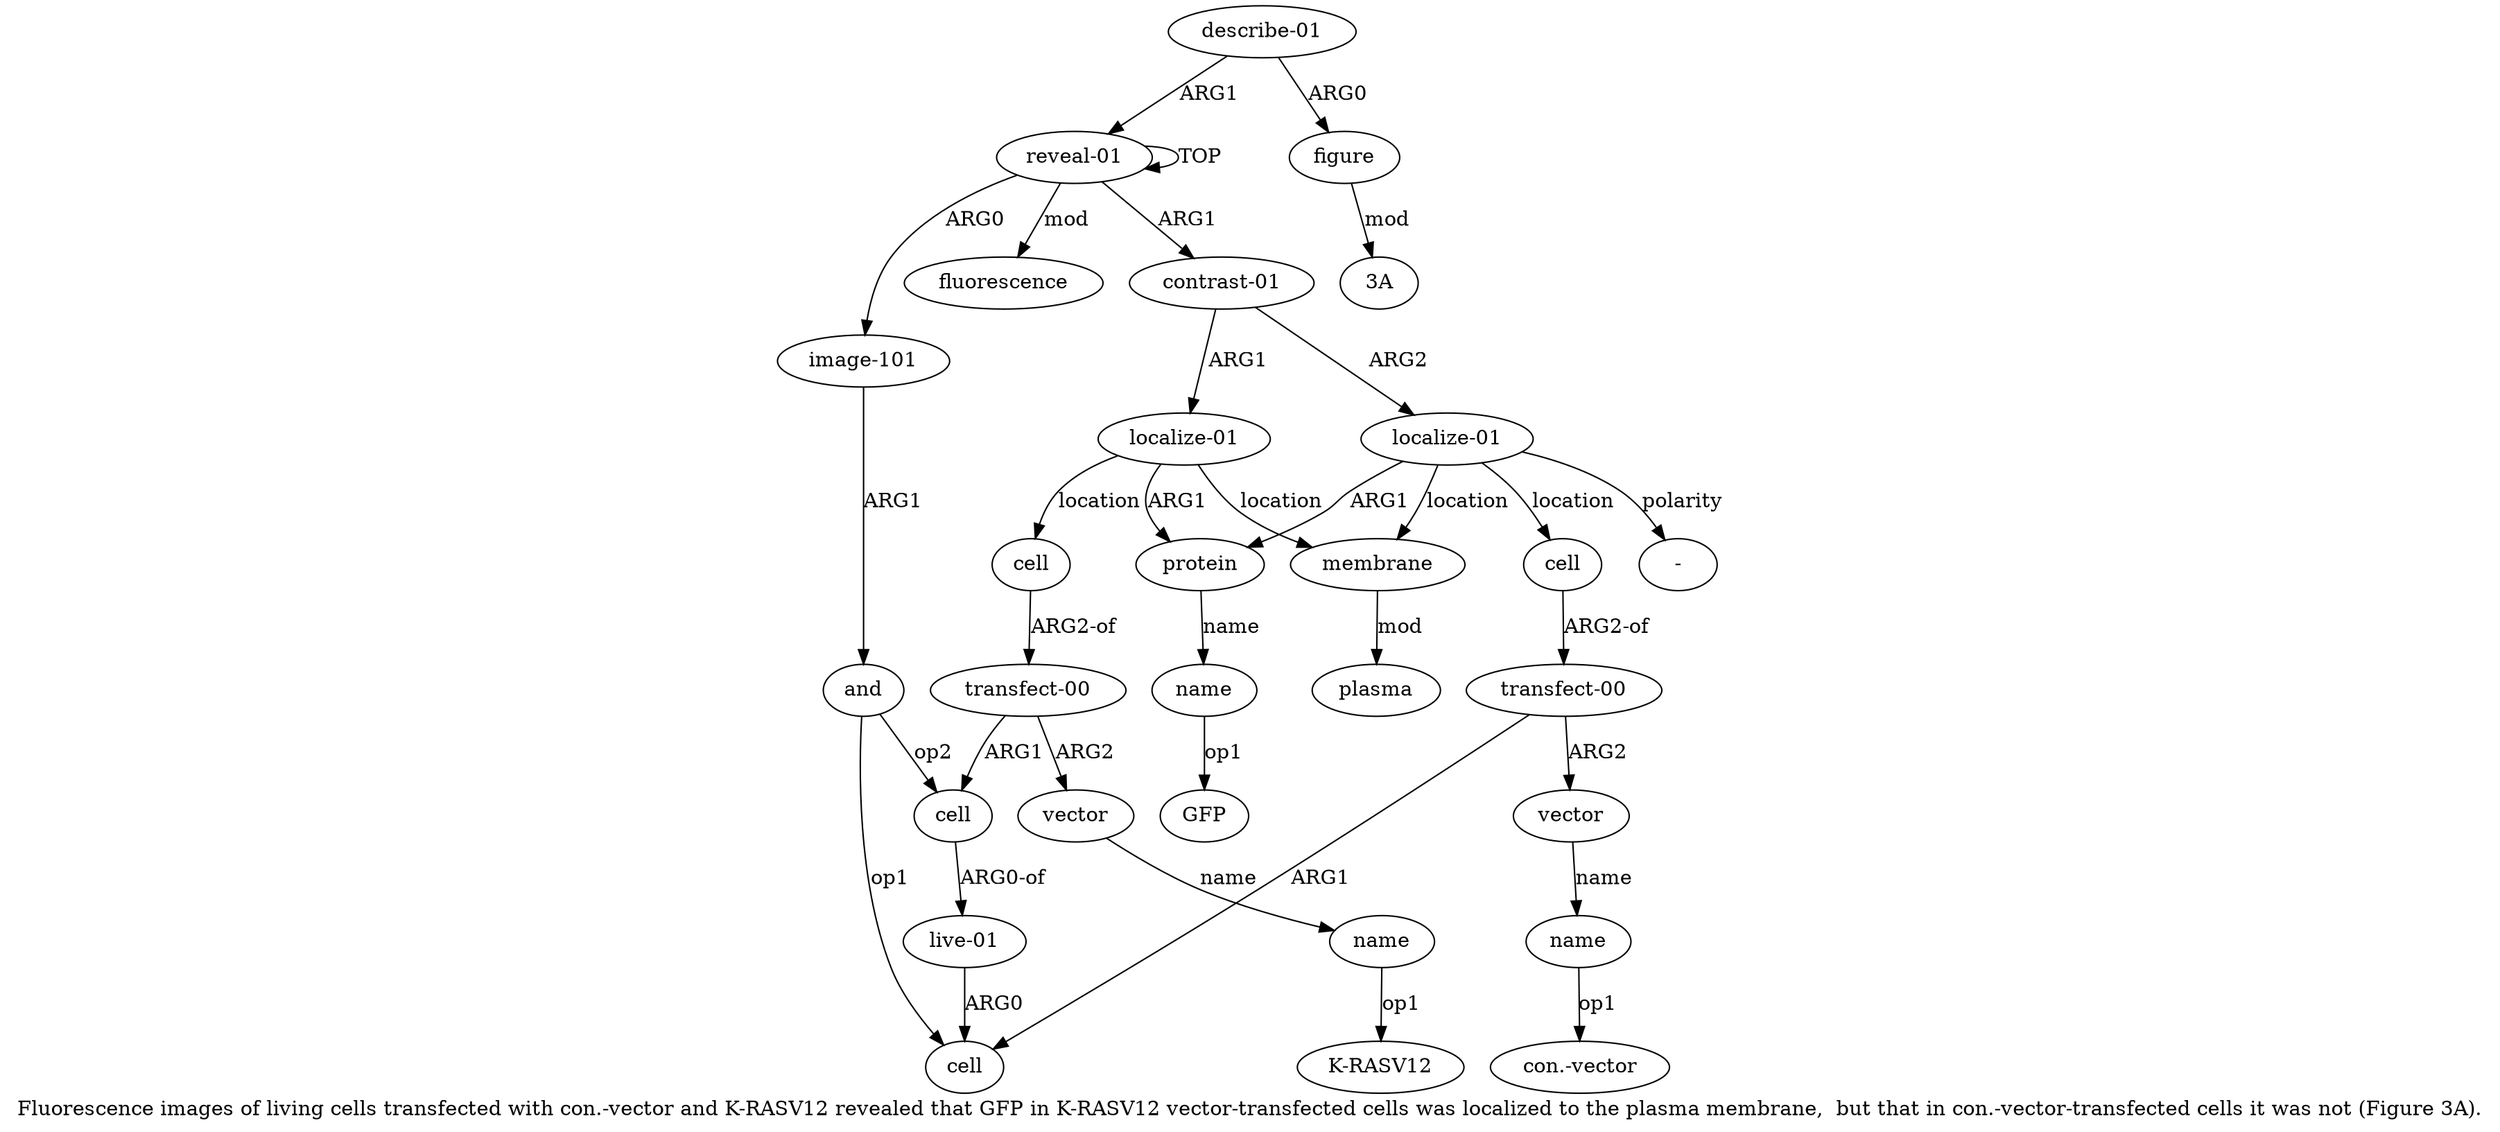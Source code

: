 digraph  {
	graph [label="Fluorescence images of living cells transfected with con.-vector and K-RASV12 revealed that GFP in K-RASV12 vector-transfected cells \
was localized to the plasma membrane,  but that in con.-vector-transfected cells it was not (Figure 3A)."];
	node [label="\N"];
	a20	 [color=black,
		gold_ind=20,
		gold_label=cell,
		label=cell,
		test_ind=20,
		test_label=cell];
	a5	 [color=black,
		gold_ind=5,
		gold_label="transfect-00",
		label="transfect-00",
		test_ind=5,
		test_label="transfect-00"];
	a20 -> a5 [key=0,
	color=black,
	gold_label="ARG2-of",
	label="ARG2-of",
	test_label="ARG2-of"];
a21 [color=black,
	gold_ind=21,
	gold_label=fluorescence,
	label=fluorescence,
	test_ind=21,
	test_label=fluorescence];
a22 [color=black,
	gold_ind=22,
	gold_label="describe-01",
	label="describe-01",
	test_ind=22,
	test_label="describe-01"];
a23 [color=black,
	gold_ind=23,
	gold_label=figure,
	label=figure,
	test_ind=23,
	test_label=figure];
a22 -> a23 [key=0,
color=black,
gold_label=ARG0,
label=ARG0,
test_label=ARG0];
a0 [color=black,
gold_ind=0,
gold_label="reveal-01",
label="reveal-01",
test_ind=0,
test_label="reveal-01"];
a22 -> a0 [key=0,
color=black,
gold_label=ARG1,
label=ARG1,
test_label=ARG1];
"a23 3A" [color=black,
gold_ind=-1,
gold_label="3A",
label="3A",
test_ind=-1,
test_label="3A"];
a23 -> "a23 3A" [key=0,
color=black,
gold_label=mod,
label=mod,
test_label=mod];
"a15 GFP" [color=black,
gold_ind=-1,
gold_label=GFP,
label=GFP,
test_ind=-1,
test_label=GFP];
"a7 con.-vector" [color=black,
gold_ind=-1,
gold_label="con.-vector",
label="con.-vector",
test_ind=-1,
test_label="con.-vector"];
"a11 K-RASV12" [color=black,
gold_ind=-1,
gold_label="K-RASV12",
label="K-RASV12",
test_ind=-1,
test_label="K-RASV12"];
a15 [color=black,
gold_ind=15,
gold_label=name,
label=name,
test_ind=15,
test_label=name];
a15 -> "a15 GFP" [key=0,
color=black,
gold_label=op1,
label=op1,
test_label=op1];
a14 [color=black,
gold_ind=14,
gold_label=protein,
label=protein,
test_ind=14,
test_label=protein];
a14 -> a15 [key=0,
color=black,
gold_label=name,
label=name,
test_label=name];
a17 [color=black,
gold_ind=17,
gold_label=plasma,
label=plasma,
test_ind=17,
test_label=plasma];
a16 [color=black,
gold_ind=16,
gold_label=membrane,
label=membrane,
test_ind=16,
test_label=membrane];
a16 -> a17 [key=0,
color=black,
gold_label=mod,
label=mod,
test_label=mod];
a11 [color=black,
gold_ind=11,
gold_label=name,
label=name,
test_ind=11,
test_label=name];
a11 -> "a11 K-RASV12" [key=0,
color=black,
gold_label=op1,
label=op1,
test_label=op1];
a10 [color=black,
gold_ind=10,
gold_label=vector,
label=vector,
test_ind=10,
test_label=vector];
a10 -> a11 [key=0,
color=black,
gold_label=name,
label=name,
test_label=name];
a13 [color=black,
gold_ind=13,
gold_label="localize-01",
label="localize-01",
test_ind=13,
test_label="localize-01"];
a13 -> a14 [key=0,
color=black,
gold_label=ARG1,
label=ARG1,
test_label=ARG1];
a13 -> a16 [key=0,
color=black,
gold_label=location,
label=location,
test_label=location];
a18 [color=black,
gold_ind=18,
gold_label=cell,
label=cell,
test_ind=18,
test_label=cell];
a13 -> a18 [key=0,
color=black,
gold_label=location,
label=location,
test_label=location];
a12 [color=black,
gold_ind=12,
gold_label="contrast-01",
label="contrast-01",
test_ind=12,
test_label="contrast-01"];
a12 -> a13 [key=0,
color=black,
gold_label=ARG1,
label=ARG1,
test_label=ARG1];
a19 [color=black,
gold_ind=19,
gold_label="localize-01",
label="localize-01",
test_ind=19,
test_label="localize-01"];
a12 -> a19 [key=0,
color=black,
gold_label=ARG2,
label=ARG2,
test_label=ARG2];
a19 -> a20 [key=0,
color=black,
gold_label=location,
label=location,
test_label=location];
a19 -> a14 [key=0,
color=black,
gold_label=ARG1,
label=ARG1,
test_label=ARG1];
a19 -> a16 [key=0,
color=black,
gold_label=location,
label=location,
test_label=location];
"a19 -" [color=black,
gold_ind=-1,
gold_label="-",
label="-",
test_ind=-1,
test_label="-"];
a19 -> "a19 -" [key=0,
color=black,
gold_label=polarity,
label=polarity,
test_label=polarity];
a9 [color=black,
gold_ind=9,
gold_label="transfect-00",
label="transfect-00",
test_ind=9,
test_label="transfect-00"];
a18 -> a9 [key=0,
color=black,
gold_label="ARG2-of",
label="ARG2-of",
test_label="ARG2-of"];
a1 [color=black,
gold_ind=1,
gold_label="image-101",
label="image-101",
test_ind=1,
test_label="image-101"];
a2 [color=black,
gold_ind=2,
gold_label=and,
label=and,
test_ind=2,
test_label=and];
a1 -> a2 [key=0,
color=black,
gold_label=ARG1,
label=ARG1,
test_label=ARG1];
a0 -> a21 [key=0,
color=black,
gold_label=mod,
label=mod,
test_label=mod];
a0 -> a12 [key=0,
color=black,
gold_label=ARG1,
label=ARG1,
test_label=ARG1];
a0 -> a1 [key=0,
color=black,
gold_label=ARG0,
label=ARG0,
test_label=ARG0];
a0 -> a0 [key=0,
color=black,
gold_label=TOP,
label=TOP,
test_label=TOP];
a3 [color=black,
gold_ind=3,
gold_label=cell,
label=cell,
test_ind=3,
test_label=cell];
a2 -> a3 [key=0,
color=black,
gold_label=op1,
label=op1,
test_label=op1];
a8 [color=black,
gold_ind=8,
gold_label=cell,
label=cell,
test_ind=8,
test_label=cell];
a2 -> a8 [key=0,
color=black,
gold_label=op2,
label=op2,
test_label=op2];
a5 -> a3 [key=0,
color=black,
gold_label=ARG1,
label=ARG1,
test_label=ARG1];
a6 [color=black,
gold_ind=6,
gold_label=vector,
label=vector,
test_ind=6,
test_label=vector];
a5 -> a6 [key=0,
color=black,
gold_label=ARG2,
label=ARG2,
test_label=ARG2];
a4 [color=black,
gold_ind=4,
gold_label="live-01",
label="live-01",
test_ind=4,
test_label="live-01"];
a4 -> a3 [key=0,
color=black,
gold_label=ARG0,
label=ARG0,
test_label=ARG0];
a7 [color=black,
gold_ind=7,
gold_label=name,
label=name,
test_ind=7,
test_label=name];
a7 -> "a7 con.-vector" [key=0,
color=black,
gold_label=op1,
label=op1,
test_label=op1];
a6 -> a7 [key=0,
color=black,
gold_label=name,
label=name,
test_label=name];
a9 -> a10 [key=0,
color=black,
gold_label=ARG2,
label=ARG2,
test_label=ARG2];
a9 -> a8 [key=0,
color=black,
gold_label=ARG1,
label=ARG1,
test_label=ARG1];
a8 -> a4 [key=0,
color=black,
gold_label="ARG0-of",
label="ARG0-of",
test_label="ARG0-of"];
}
